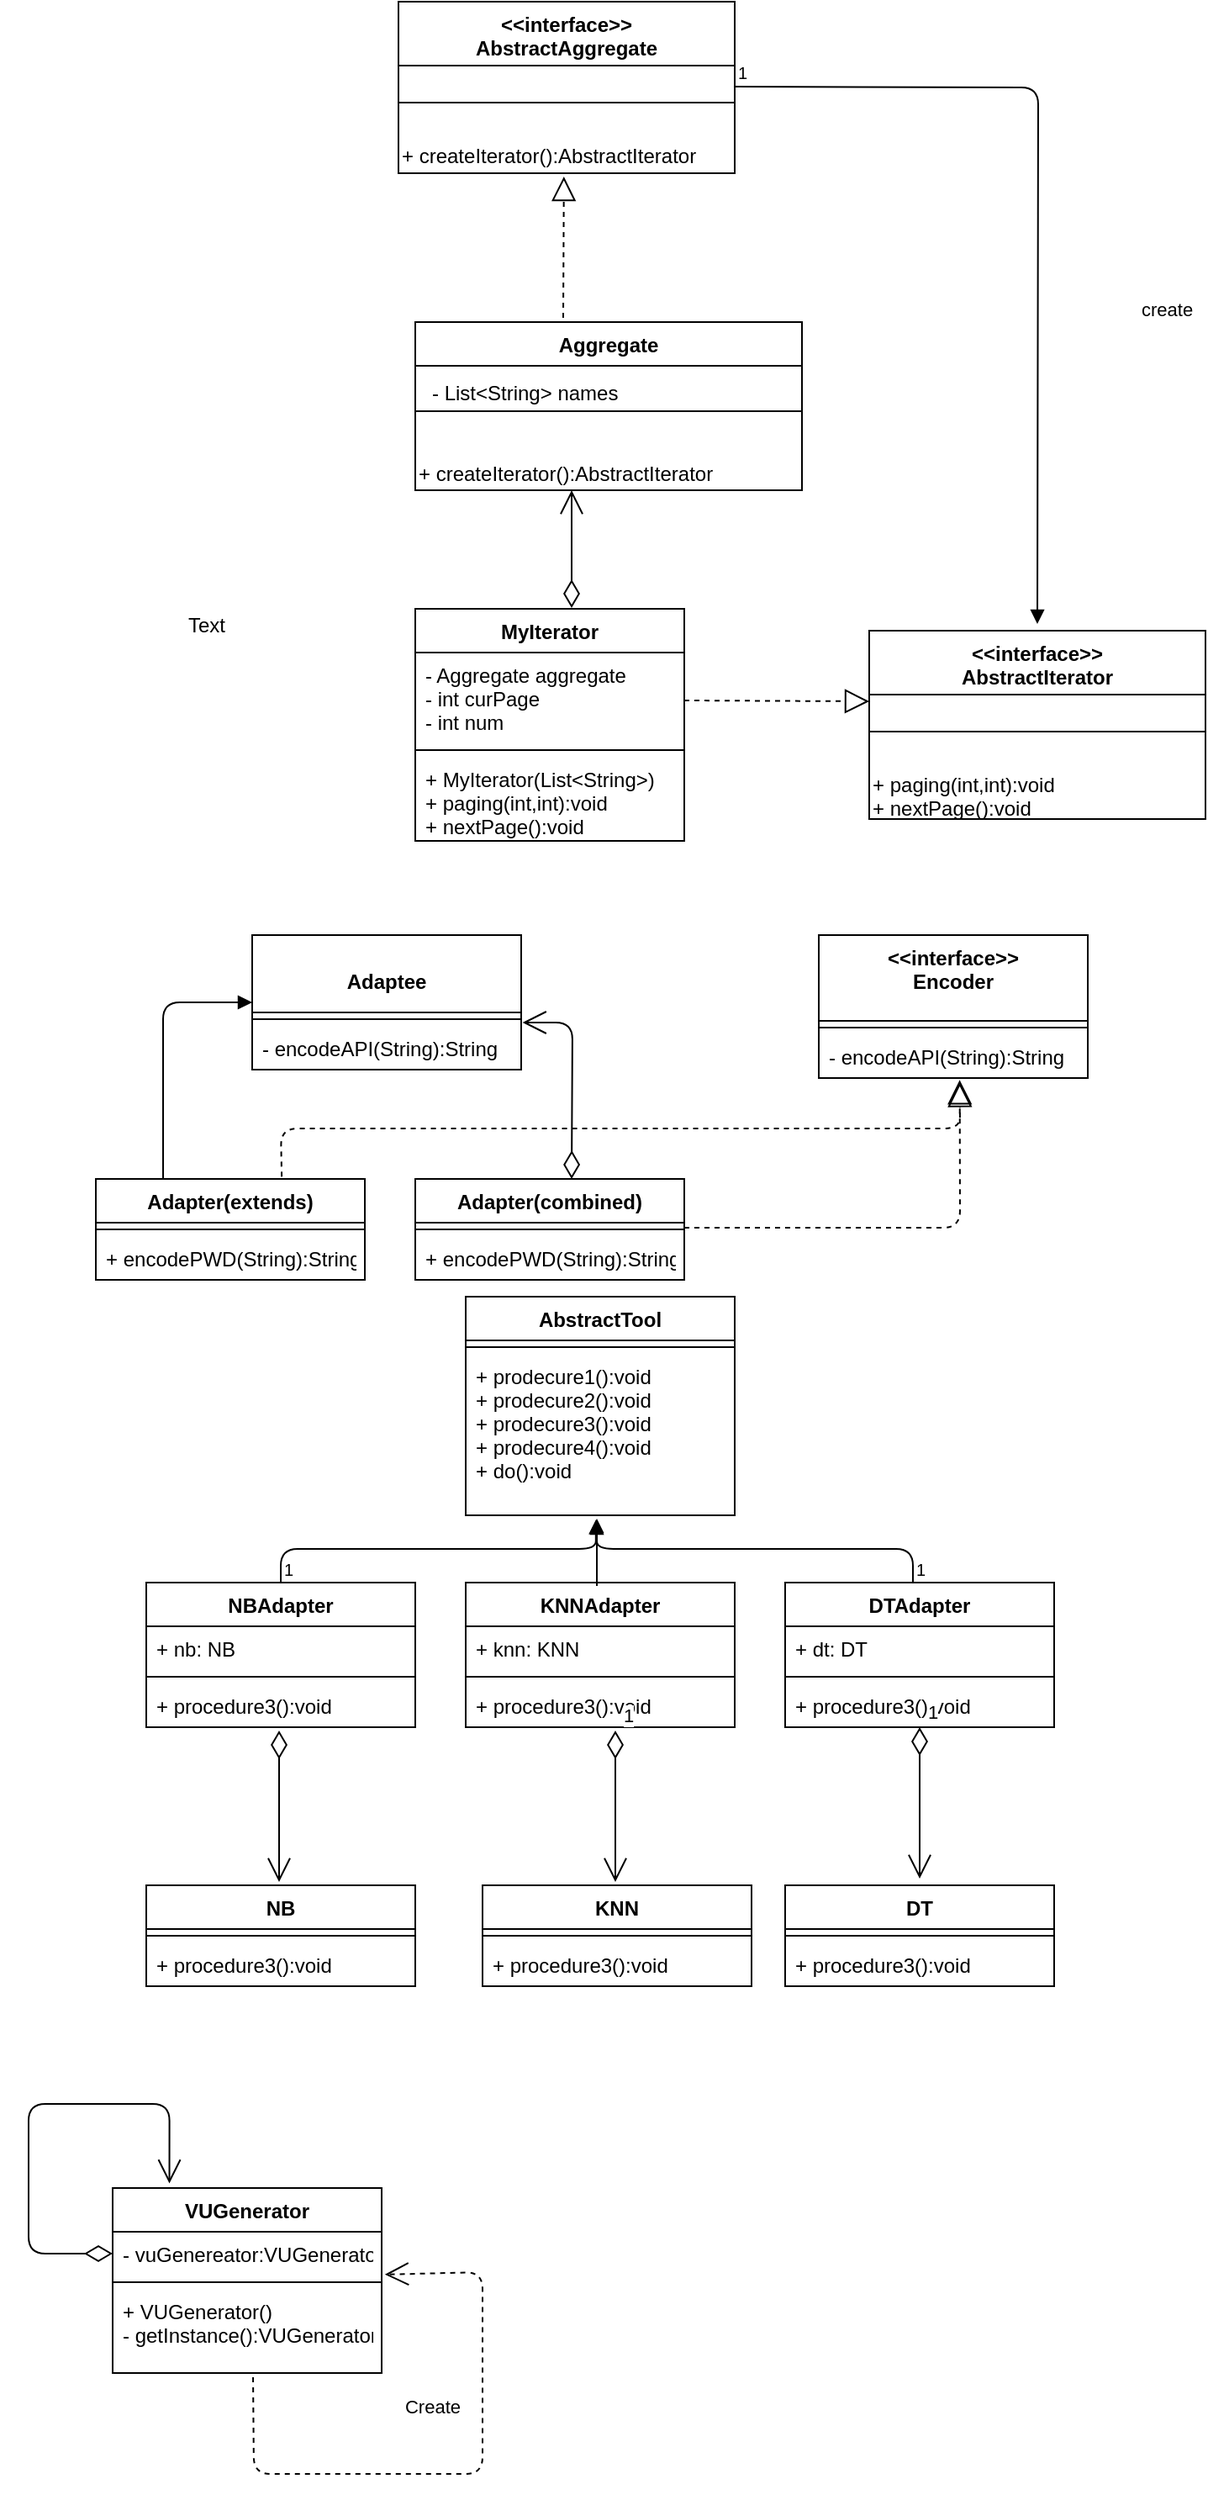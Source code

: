 <mxfile version="12.2.4" pages="1"><diagram id="cnf4Ib0zePukA9UQSy3k" name="Page-1"><mxGraphModel dx="450" dy="585" grid="1" gridSize="10" guides="1" tooltips="1" connect="1" arrows="1" fold="1" page="1" pageScale="1" pageWidth="827" pageHeight="1169" math="0" shadow="0"><root><mxCell id="0"/><mxCell id="1" parent="0"/><mxCell id="6" value="Aggregate" style="swimlane;fontStyle=1;align=center;verticalAlign=top;childLayout=stackLayout;horizontal=1;startSize=26;horizontalStack=0;resizeParent=1;resizeParentMax=0;resizeLast=0;collapsible=1;marginBottom=0;" parent="1" vertex="1"><mxGeometry x="320" y="200.5" width="230" height="100" as="geometry"/></mxCell><mxCell id="8" value="" style="line;strokeWidth=1;fillColor=none;align=left;verticalAlign=middle;spacingTop=-1;spacingLeft=3;spacingRight=3;rotatable=0;labelPosition=right;points=[];portConstraint=eastwest;" parent="6" vertex="1"><mxGeometry y="26" width="230" height="54" as="geometry"/></mxCell><mxCell id="31" value="+ createIterator():AbstractIterator" style="text;html=1;resizable=0;points=[];autosize=1;align=left;verticalAlign=top;spacingTop=-4;" parent="6" vertex="1"><mxGeometry y="80" width="230" height="20" as="geometry"/></mxCell><mxCell id="18" value="Text" style="text;html=1;resizable=0;points=[];autosize=1;align=left;verticalAlign=top;spacingTop=-4;" parent="1" vertex="1"><mxGeometry x="183" y="371" width="40" height="20" as="geometry"/></mxCell><mxCell id="20" value="" style="endArrow=block;dashed=1;endFill=0;endSize=12;html=1;" parent="1" edge="1"><mxGeometry width="160" relative="1" as="geometry"><mxPoint x="480" y="425.5" as="sourcePoint"/><mxPoint x="590" y="426" as="targetPoint"/></mxGeometry></mxCell><mxCell id="21" value="" style="endArrow=block;dashed=1;endFill=0;endSize=12;html=1;entryX=0.492;entryY=1.1;entryDx=0;entryDy=0;entryPerimeter=0;" parent="1" target="58" edge="1"><mxGeometry width="160" relative="1" as="geometry"><mxPoint x="408" y="198" as="sourcePoint"/><mxPoint x="406.181" y="96.182" as="targetPoint"/></mxGeometry></mxCell><mxCell id="25" value="- List&amp;lt;String&amp;gt; names" style="text;html=1;resizable=0;points=[];autosize=1;align=left;verticalAlign=top;spacingTop=-4;" parent="1" vertex="1"><mxGeometry x="328" y="233" width="130" height="20" as="geometry"/></mxCell><mxCell id="34" value="MyIterator" style="swimlane;fontStyle=1;align=center;verticalAlign=top;childLayout=stackLayout;horizontal=1;startSize=26;horizontalStack=0;resizeParent=1;resizeParentMax=0;resizeLast=0;collapsible=1;marginBottom=0;" parent="1" vertex="1"><mxGeometry x="320" y="371" width="160" height="138" as="geometry"/></mxCell><mxCell id="35" value="- Aggregate aggregate&#10;- int curPage&#10;- int num" style="text;strokeColor=none;fillColor=none;align=left;verticalAlign=top;spacingLeft=4;spacingRight=4;overflow=hidden;rotatable=0;points=[[0,0.5],[1,0.5]];portConstraint=eastwest;" parent="34" vertex="1"><mxGeometry y="26" width="160" height="54" as="geometry"/></mxCell><mxCell id="36" value="" style="line;strokeWidth=1;fillColor=none;align=left;verticalAlign=middle;spacingTop=-1;spacingLeft=3;spacingRight=3;rotatable=0;labelPosition=right;points=[];portConstraint=eastwest;" parent="34" vertex="1"><mxGeometry y="80" width="160" height="8" as="geometry"/></mxCell><mxCell id="37" value="+ MyIterator(List&lt;String&gt;)&#10;+ paging(int,int):void&#10;+ nextPage():void" style="text;strokeColor=none;fillColor=none;align=left;verticalAlign=top;spacingLeft=4;spacingRight=4;overflow=hidden;rotatable=0;points=[[0,0.5],[1,0.5]];portConstraint=eastwest;" parent="34" vertex="1"><mxGeometry y="88" width="160" height="50" as="geometry"/></mxCell><mxCell id="43" value="" style="endArrow=open;html=1;endSize=12;startArrow=diamondThin;startSize=14;startFill=0;edgeStyle=orthogonalEdgeStyle;align=left;verticalAlign=bottom;" parent="1" edge="1"><mxGeometry x="-0.414" y="-57" relative="1" as="geometry"><mxPoint x="413" y="370.5" as="sourcePoint"/><mxPoint x="413" y="300.5" as="targetPoint"/><mxPoint as="offset"/></mxGeometry></mxCell><mxCell id="44" value="&#10;Adaptee&#10;" style="swimlane;fontStyle=1;align=center;verticalAlign=top;childLayout=stackLayout;horizontal=1;startSize=46;horizontalStack=0;resizeParent=1;resizeParentMax=0;resizeLast=0;collapsible=1;marginBottom=0;" parent="1" vertex="1"><mxGeometry x="223" y="565" width="160" height="80" as="geometry"/></mxCell><mxCell id="46" value="" style="line;strokeWidth=1;fillColor=none;align=left;verticalAlign=middle;spacingTop=-1;spacingLeft=3;spacingRight=3;rotatable=0;labelPosition=right;points=[];portConstraint=eastwest;" parent="44" vertex="1"><mxGeometry y="46" width="160" height="8" as="geometry"/></mxCell><mxCell id="47" value="- encodeAPI(String):String" style="text;strokeColor=none;fillColor=none;align=left;verticalAlign=top;spacingLeft=4;spacingRight=4;overflow=hidden;rotatable=0;points=[[0,0.5],[1,0.5]];portConstraint=eastwest;" parent="44" vertex="1"><mxGeometry y="54" width="160" height="26" as="geometry"/></mxCell><mxCell id="49" value="&lt;&lt;interface&gt;&gt;&#10;Encoder" style="swimlane;fontStyle=1;align=center;verticalAlign=top;childLayout=stackLayout;horizontal=1;startSize=51;horizontalStack=0;resizeParent=1;resizeParentMax=0;resizeLast=0;collapsible=1;marginBottom=0;" parent="1" vertex="1"><mxGeometry x="560" y="565" width="160" height="85" as="geometry"/></mxCell><mxCell id="50" value="" style="line;strokeWidth=1;fillColor=none;align=left;verticalAlign=middle;spacingTop=-1;spacingLeft=3;spacingRight=3;rotatable=0;labelPosition=right;points=[];portConstraint=eastwest;" parent="49" vertex="1"><mxGeometry y="51" width="160" height="8" as="geometry"/></mxCell><mxCell id="51" value="- encodeAPI(String):String" style="text;strokeColor=none;fillColor=none;align=left;verticalAlign=top;spacingLeft=4;spacingRight=4;overflow=hidden;rotatable=0;points=[[0,0.5],[1,0.5]];portConstraint=eastwest;" parent="49" vertex="1"><mxGeometry y="59" width="160" height="26" as="geometry"/></mxCell><mxCell id="52" value="&lt;&lt;interface&gt;&gt;&#10;AbstractAggregate" style="swimlane;fontStyle=1;align=center;verticalAlign=top;childLayout=stackLayout;horizontal=1;startSize=38;horizontalStack=0;resizeParent=1;resizeParentMax=0;resizeLast=0;collapsible=1;marginBottom=0;" parent="1" vertex="1"><mxGeometry x="310" y="10" width="200" height="102" as="geometry"><mxRectangle x="200" y="80" width="120" height="26" as="alternateBounds"/></mxGeometry></mxCell><mxCell id="53" value="" style="line;strokeWidth=1;fillColor=none;align=left;verticalAlign=middle;spacingTop=-1;spacingLeft=3;spacingRight=3;rotatable=0;labelPosition=right;points=[];portConstraint=eastwest;" parent="52" vertex="1"><mxGeometry y="38" width="200" height="44" as="geometry"/></mxCell><mxCell id="58" value="+ createIterator():AbstractIterator" style="text;html=1;resizable=0;points=[];autosize=1;align=left;verticalAlign=top;spacingTop=-4;" parent="52" vertex="1"><mxGeometry y="82" width="200" height="20" as="geometry"/></mxCell><mxCell id="59" value="&lt;&lt;interface&gt;&gt;&#10;AbstractIterator" style="swimlane;fontStyle=1;align=center;verticalAlign=top;childLayout=stackLayout;horizontal=1;startSize=38;horizontalStack=0;resizeParent=1;resizeParentMax=0;resizeLast=0;collapsible=1;marginBottom=0;" parent="1" vertex="1"><mxGeometry x="590" y="384" width="200" height="112" as="geometry"><mxRectangle x="200" y="80" width="120" height="26" as="alternateBounds"/></mxGeometry></mxCell><mxCell id="60" value="" style="line;strokeWidth=1;fillColor=none;align=left;verticalAlign=middle;spacingTop=-1;spacingLeft=3;spacingRight=3;rotatable=0;labelPosition=right;points=[];portConstraint=eastwest;" parent="59" vertex="1"><mxGeometry y="38" width="200" height="44" as="geometry"/></mxCell><mxCell id="61" value="+ paging(int,int):void&lt;br style=&quot;padding: 0px ; margin: 0px&quot;&gt;+ nextPage():void" style="text;html=1;resizable=0;points=[];autosize=1;align=left;verticalAlign=top;spacingTop=-4;" parent="59" vertex="1"><mxGeometry y="82" width="200" height="30" as="geometry"/></mxCell><mxCell id="68" value="create" style="endArrow=block;endFill=1;html=1;edgeStyle=orthogonalEdgeStyle;align=left;verticalAlign=top;" parent="1" edge="1"><mxGeometry x="-0.28" y="-60" relative="1" as="geometry"><mxPoint x="510" y="60.5" as="sourcePoint"/><mxPoint x="690" y="380" as="targetPoint"/><mxPoint x="60" y="59" as="offset"/></mxGeometry></mxCell><mxCell id="69" value="1" style="resizable=0;html=1;align=left;verticalAlign=bottom;labelBackgroundColor=#ffffff;fontSize=10;" parent="68" connectable="0" vertex="1"><mxGeometry x="-1" relative="1" as="geometry"/></mxCell><mxCell id="70" value="Adapter(extends)" style="swimlane;fontStyle=1;align=center;verticalAlign=top;childLayout=stackLayout;horizontal=1;startSize=26;horizontalStack=0;resizeParent=1;resizeParentMax=0;resizeLast=0;collapsible=1;marginBottom=0;" parent="1" vertex="1"><mxGeometry x="130" y="710" width="160" height="60" as="geometry"/></mxCell><mxCell id="72" value="" style="line;strokeWidth=1;fillColor=none;align=left;verticalAlign=middle;spacingTop=-1;spacingLeft=3;spacingRight=3;rotatable=0;labelPosition=right;points=[];portConstraint=eastwest;" parent="70" vertex="1"><mxGeometry y="26" width="160" height="8" as="geometry"/></mxCell><mxCell id="73" value="+ encodePWD(String):String" style="text;strokeColor=none;fillColor=none;align=left;verticalAlign=top;spacingLeft=4;spacingRight=4;overflow=hidden;rotatable=0;points=[[0,0.5],[1,0.5]];portConstraint=eastwest;" parent="70" vertex="1"><mxGeometry y="34" width="160" height="26" as="geometry"/></mxCell><mxCell id="74" value="Adapter(combined)" style="swimlane;fontStyle=1;align=center;verticalAlign=top;childLayout=stackLayout;horizontal=1;startSize=26;horizontalStack=0;resizeParent=1;resizeParentMax=0;resizeLast=0;collapsible=1;marginBottom=0;" parent="1" vertex="1"><mxGeometry x="320" y="710" width="160" height="60" as="geometry"/></mxCell><mxCell id="75" value="" style="line;strokeWidth=1;fillColor=none;align=left;verticalAlign=middle;spacingTop=-1;spacingLeft=3;spacingRight=3;rotatable=0;labelPosition=right;points=[];portConstraint=eastwest;" parent="74" vertex="1"><mxGeometry y="26" width="160" height="8" as="geometry"/></mxCell><mxCell id="76" value="+ encodePWD(String):String" style="text;strokeColor=none;fillColor=none;align=left;verticalAlign=top;spacingLeft=4;spacingRight=4;overflow=hidden;rotatable=0;points=[[0,0.5],[1,0.5]];portConstraint=eastwest;" parent="74" vertex="1"><mxGeometry y="34" width="160" height="26" as="geometry"/></mxCell><mxCell id="77" value="" style="endArrow=block;endFill=1;html=1;edgeStyle=orthogonalEdgeStyle;align=left;verticalAlign=top;entryX=0;entryY=0.5;entryDx=0;entryDy=0;exitX=0.25;exitY=0;exitDx=0;exitDy=0;" parent="1" source="70" target="44" edge="1"><mxGeometry x="-1" relative="1" as="geometry"><mxPoint x="302" y="652.5" as="sourcePoint"/><mxPoint x="302" y="702.5" as="targetPoint"/></mxGeometry></mxCell><mxCell id="78" value="" style="resizable=0;html=1;align=left;verticalAlign=bottom;labelBackgroundColor=#ffffff;fontSize=10;" parent="77" connectable="0" vertex="1"><mxGeometry x="-1" relative="1" as="geometry"/></mxCell><mxCell id="79" value="" style="endArrow=block;dashed=1;endFill=0;endSize=12;html=1;entryX=0.524;entryY=1.045;entryDx=0;entryDy=0;entryPerimeter=0;" parent="1" target="51" edge="1"><mxGeometry width="160" relative="1" as="geometry"><mxPoint x="480" y="739" as="sourcePoint"/><mxPoint x="640" y="739" as="targetPoint"/><Array as="points"><mxPoint x="644" y="739"/></Array></mxGeometry></mxCell><mxCell id="80" value="" style="endArrow=block;dashed=1;endFill=0;endSize=12;html=1;entryX=0.524;entryY=1.045;entryDx=0;entryDy=0;entryPerimeter=0;exitX=0.691;exitY=-0.022;exitDx=0;exitDy=0;exitPerimeter=0;" parent="1" source="70" edge="1"><mxGeometry width="160" relative="1" as="geometry"><mxPoint x="240" y="680" as="sourcePoint"/><mxPoint x="643.84" y="652.67" as="targetPoint"/><Array as="points"><mxPoint x="240" y="680"/><mxPoint x="644" y="680"/></Array></mxGeometry></mxCell><mxCell id="81" value="&lt;br&gt;" style="endArrow=open;html=1;endSize=12;startArrow=diamondThin;startSize=14;startFill=0;edgeStyle=orthogonalEdgeStyle;align=left;verticalAlign=bottom;entryX=1.005;entryY=-0.077;entryDx=0;entryDy=0;entryPerimeter=0;" parent="1" target="47" edge="1"><mxGeometry x="-1" y="3" relative="1" as="geometry"><mxPoint x="413" y="710" as="sourcePoint"/><mxPoint x="413" y="630" as="targetPoint"/></mxGeometry></mxCell><mxCell id="82" value="AbstractTool" style="swimlane;fontStyle=1;align=center;verticalAlign=top;childLayout=stackLayout;horizontal=1;startSize=26;horizontalStack=0;resizeParent=1;resizeParentMax=0;resizeLast=0;collapsible=1;marginBottom=0;" parent="1" vertex="1"><mxGeometry x="350" y="780" width="160" height="130" as="geometry"/></mxCell><mxCell id="84" value="" style="line;strokeWidth=1;fillColor=none;align=left;verticalAlign=middle;spacingTop=-1;spacingLeft=3;spacingRight=3;rotatable=0;labelPosition=right;points=[];portConstraint=eastwest;" parent="82" vertex="1"><mxGeometry y="26" width="160" height="8" as="geometry"/></mxCell><mxCell id="85" value="+ prodecure1():void&#10;+ prodecure2():void&#10;+ prodecure3():void&#10;+ prodecure4():void&#10;+ do():void" style="text;strokeColor=none;fillColor=none;align=left;verticalAlign=top;spacingLeft=4;spacingRight=4;overflow=hidden;rotatable=0;points=[[0,0.5],[1,0.5]];portConstraint=eastwest;" parent="82" vertex="1"><mxGeometry y="34" width="160" height="96" as="geometry"/></mxCell><mxCell id="86" value="NBAdapter" style="swimlane;fontStyle=1;align=center;verticalAlign=top;childLayout=stackLayout;horizontal=1;startSize=26;horizontalStack=0;resizeParent=1;resizeParentMax=0;resizeLast=0;collapsible=1;marginBottom=0;" parent="1" vertex="1"><mxGeometry x="160" y="950" width="160" height="86" as="geometry"/></mxCell><mxCell id="87" value="+ nb: NB" style="text;strokeColor=none;fillColor=none;align=left;verticalAlign=top;spacingLeft=4;spacingRight=4;overflow=hidden;rotatable=0;points=[[0,0.5],[1,0.5]];portConstraint=eastwest;" parent="86" vertex="1"><mxGeometry y="26" width="160" height="26" as="geometry"/></mxCell><mxCell id="88" value="" style="line;strokeWidth=1;fillColor=none;align=left;verticalAlign=middle;spacingTop=-1;spacingLeft=3;spacingRight=3;rotatable=0;labelPosition=right;points=[];portConstraint=eastwest;" parent="86" vertex="1"><mxGeometry y="52" width="160" height="8" as="geometry"/></mxCell><mxCell id="89" value="+ procedure3():void" style="text;strokeColor=none;fillColor=none;align=left;verticalAlign=top;spacingLeft=4;spacingRight=4;overflow=hidden;rotatable=0;points=[[0,0.5],[1,0.5]];portConstraint=eastwest;" parent="86" vertex="1"><mxGeometry y="60" width="160" height="26" as="geometry"/></mxCell><mxCell id="98" value="KNNAdapter" style="swimlane;fontStyle=1;align=center;verticalAlign=top;childLayout=stackLayout;horizontal=1;startSize=26;horizontalStack=0;resizeParent=1;resizeParentMax=0;resizeLast=0;collapsible=1;marginBottom=0;" parent="1" vertex="1"><mxGeometry x="350" y="950" width="160" height="86" as="geometry"/></mxCell><mxCell id="99" value="+ knn: KNN" style="text;strokeColor=none;fillColor=none;align=left;verticalAlign=top;spacingLeft=4;spacingRight=4;overflow=hidden;rotatable=0;points=[[0,0.5],[1,0.5]];portConstraint=eastwest;" parent="98" vertex="1"><mxGeometry y="26" width="160" height="26" as="geometry"/></mxCell><mxCell id="100" value="" style="line;strokeWidth=1;fillColor=none;align=left;verticalAlign=middle;spacingTop=-1;spacingLeft=3;spacingRight=3;rotatable=0;labelPosition=right;points=[];portConstraint=eastwest;" parent="98" vertex="1"><mxGeometry y="52" width="160" height="8" as="geometry"/></mxCell><mxCell id="101" value="+ procedure3():void" style="text;strokeColor=none;fillColor=none;align=left;verticalAlign=top;spacingLeft=4;spacingRight=4;overflow=hidden;rotatable=0;points=[[0,0.5],[1,0.5]];portConstraint=eastwest;" parent="98" vertex="1"><mxGeometry y="60" width="160" height="26" as="geometry"/></mxCell><mxCell id="102" value="DTAdapter" style="swimlane;fontStyle=1;align=center;verticalAlign=top;childLayout=stackLayout;horizontal=1;startSize=26;horizontalStack=0;resizeParent=1;resizeParentMax=0;resizeLast=0;collapsible=1;marginBottom=0;" parent="1" vertex="1"><mxGeometry x="540" y="950" width="160" height="86" as="geometry"/></mxCell><mxCell id="103" value="+ dt: DT" style="text;strokeColor=none;fillColor=none;align=left;verticalAlign=top;spacingLeft=4;spacingRight=4;overflow=hidden;rotatable=0;points=[[0,0.5],[1,0.5]];portConstraint=eastwest;" parent="102" vertex="1"><mxGeometry y="26" width="160" height="26" as="geometry"/></mxCell><mxCell id="104" value="" style="line;strokeWidth=1;fillColor=none;align=left;verticalAlign=middle;spacingTop=-1;spacingLeft=3;spacingRight=3;rotatable=0;labelPosition=right;points=[];portConstraint=eastwest;" parent="102" vertex="1"><mxGeometry y="52" width="160" height="8" as="geometry"/></mxCell><mxCell id="105" value="+ procedure3():void" style="text;strokeColor=none;fillColor=none;align=left;verticalAlign=top;spacingLeft=4;spacingRight=4;overflow=hidden;rotatable=0;points=[[0,0.5],[1,0.5]];portConstraint=eastwest;" parent="102" vertex="1"><mxGeometry y="60" width="160" height="26" as="geometry"/></mxCell><mxCell id="106" value="" style="endArrow=block;endFill=1;html=1;edgeStyle=orthogonalEdgeStyle;align=left;verticalAlign=top;exitX=0.5;exitY=0;exitDx=0;exitDy=0;entryX=0.484;entryY=1.028;entryDx=0;entryDy=0;entryPerimeter=0;" parent="1" source="86" target="85" edge="1"><mxGeometry x="-1" relative="1" as="geometry"><mxPoint x="183" y="880" as="sourcePoint"/><mxPoint x="343" y="880" as="targetPoint"/><Array as="points"><mxPoint x="240" y="930"/><mxPoint x="427" y="930"/></Array></mxGeometry></mxCell><mxCell id="107" value="1" style="resizable=0;html=1;align=left;verticalAlign=bottom;labelBackgroundColor=#ffffff;fontSize=10;" parent="106" connectable="0" vertex="1"><mxGeometry x="-1" relative="1" as="geometry"/></mxCell><mxCell id="110" value="" style="endArrow=block;endFill=1;html=1;edgeStyle=orthogonalEdgeStyle;align=left;verticalAlign=top;exitX=0.5;exitY=0;exitDx=0;exitDy=0;entryX=0.513;entryY=1.028;entryDx=0;entryDy=0;entryPerimeter=0;" parent="1" edge="1"><mxGeometry x="-1" relative="1" as="geometry"><mxPoint x="616" y="950" as="sourcePoint"/><mxPoint x="428" y="913" as="targetPoint"/><Array as="points"><mxPoint x="616" y="930"/><mxPoint x="428" y="930"/></Array></mxGeometry></mxCell><mxCell id="111" value="1" style="resizable=0;html=1;align=left;verticalAlign=bottom;labelBackgroundColor=#ffffff;fontSize=10;" parent="110" connectable="0" vertex="1"><mxGeometry x="-1" relative="1" as="geometry"/></mxCell><mxCell id="112" value="" style="endArrow=block;endFill=1;html=1;edgeStyle=orthogonalEdgeStyle;align=left;verticalAlign=top;" parent="1" edge="1"><mxGeometry x="-1" relative="1" as="geometry"><mxPoint x="428" y="952" as="sourcePoint"/><mxPoint x="428" y="912" as="targetPoint"/></mxGeometry></mxCell><mxCell id="114" value="NB" style="swimlane;fontStyle=1;align=center;verticalAlign=top;childLayout=stackLayout;horizontal=1;startSize=26;horizontalStack=0;resizeParent=1;resizeParentMax=0;resizeLast=0;collapsible=1;marginBottom=0;" parent="1" vertex="1"><mxGeometry x="160" y="1130" width="160" height="60" as="geometry"/></mxCell><mxCell id="116" value="" style="line;strokeWidth=1;fillColor=none;align=left;verticalAlign=middle;spacingTop=-1;spacingLeft=3;spacingRight=3;rotatable=0;labelPosition=right;points=[];portConstraint=eastwest;" parent="114" vertex="1"><mxGeometry y="26" width="160" height="8" as="geometry"/></mxCell><mxCell id="117" value="+ procedure3():void" style="text;strokeColor=none;fillColor=none;align=left;verticalAlign=top;spacingLeft=4;spacingRight=4;overflow=hidden;rotatable=0;points=[[0,0.5],[1,0.5]];portConstraint=eastwest;" parent="114" vertex="1"><mxGeometry y="34" width="160" height="26" as="geometry"/></mxCell><mxCell id="118" value="KNN" style="swimlane;fontStyle=1;align=center;verticalAlign=top;childLayout=stackLayout;horizontal=1;startSize=26;horizontalStack=0;resizeParent=1;resizeParentMax=0;resizeLast=0;collapsible=1;marginBottom=0;" parent="1" vertex="1"><mxGeometry x="360" y="1130" width="160" height="60" as="geometry"/></mxCell><mxCell id="119" value="" style="line;strokeWidth=1;fillColor=none;align=left;verticalAlign=middle;spacingTop=-1;spacingLeft=3;spacingRight=3;rotatable=0;labelPosition=right;points=[];portConstraint=eastwest;" parent="118" vertex="1"><mxGeometry y="26" width="160" height="8" as="geometry"/></mxCell><mxCell id="120" value="+ procedure3():void" style="text;strokeColor=none;fillColor=none;align=left;verticalAlign=top;spacingLeft=4;spacingRight=4;overflow=hidden;rotatable=0;points=[[0,0.5],[1,0.5]];portConstraint=eastwest;" parent="118" vertex="1"><mxGeometry y="34" width="160" height="26" as="geometry"/></mxCell><mxCell id="121" value="DT" style="swimlane;fontStyle=1;align=center;verticalAlign=top;childLayout=stackLayout;horizontal=1;startSize=26;horizontalStack=0;resizeParent=1;resizeParentMax=0;resizeLast=0;collapsible=1;marginBottom=0;" parent="1" vertex="1"><mxGeometry x="540" y="1130" width="160" height="60" as="geometry"/></mxCell><mxCell id="122" value="" style="line;strokeWidth=1;fillColor=none;align=left;verticalAlign=middle;spacingTop=-1;spacingLeft=3;spacingRight=3;rotatable=0;labelPosition=right;points=[];portConstraint=eastwest;" parent="121" vertex="1"><mxGeometry y="26" width="160" height="8" as="geometry"/></mxCell><mxCell id="123" value="+ procedure3():void" style="text;strokeColor=none;fillColor=none;align=left;verticalAlign=top;spacingLeft=4;spacingRight=4;overflow=hidden;rotatable=0;points=[[0,0.5],[1,0.5]];portConstraint=eastwest;" parent="121" vertex="1"><mxGeometry y="34" width="160" height="26" as="geometry"/></mxCell><mxCell id="127" value="&lt;br&gt;" style="endArrow=open;html=1;endSize=12;startArrow=diamondThin;startSize=14;startFill=0;edgeStyle=orthogonalEdgeStyle;align=left;verticalAlign=bottom;" parent="1" edge="1"><mxGeometry x="-1" y="3" relative="1" as="geometry"><mxPoint x="239" y="1038" as="sourcePoint"/><mxPoint x="239" y="1128" as="targetPoint"/></mxGeometry></mxCell><mxCell id="128" value="1" style="endArrow=open;html=1;endSize=12;startArrow=diamondThin;startSize=14;startFill=0;edgeStyle=orthogonalEdgeStyle;align=left;verticalAlign=bottom;" parent="1" edge="1"><mxGeometry x="-1" y="3" relative="1" as="geometry"><mxPoint x="439" y="1038" as="sourcePoint"/><mxPoint x="439" y="1128" as="targetPoint"/></mxGeometry></mxCell><mxCell id="129" value="1" style="endArrow=open;html=1;endSize=12;startArrow=diamondThin;startSize=14;startFill=0;edgeStyle=orthogonalEdgeStyle;align=left;verticalAlign=bottom;" parent="1" edge="1"><mxGeometry x="-1" y="3" relative="1" as="geometry"><mxPoint x="620" y="1036" as="sourcePoint"/><mxPoint x="620" y="1126" as="targetPoint"/></mxGeometry></mxCell><mxCell id="130" value="VUGenerator" style="swimlane;fontStyle=1;align=center;verticalAlign=top;childLayout=stackLayout;horizontal=1;startSize=26;horizontalStack=0;resizeParent=1;resizeParentMax=0;resizeLast=0;collapsible=1;marginBottom=0;" parent="1" vertex="1"><mxGeometry x="140" y="1310" width="160" height="110" as="geometry"/></mxCell><mxCell id="131" value="- vuGenereator:VUGenerator" style="text;strokeColor=none;fillColor=none;align=left;verticalAlign=top;spacingLeft=4;spacingRight=4;overflow=hidden;rotatable=0;points=[[0,0.5],[1,0.5]];portConstraint=eastwest;" parent="130" vertex="1"><mxGeometry y="26" width="160" height="26" as="geometry"/></mxCell><mxCell id="132" value="" style="line;strokeWidth=1;fillColor=none;align=left;verticalAlign=middle;spacingTop=-1;spacingLeft=3;spacingRight=3;rotatable=0;labelPosition=right;points=[];portConstraint=eastwest;" parent="130" vertex="1"><mxGeometry y="52" width="160" height="8" as="geometry"/></mxCell><mxCell id="133" value="+ VUGenerator()&#10;- getInstance():VUGenerator" style="text;strokeColor=none;fillColor=none;align=left;verticalAlign=top;spacingLeft=4;spacingRight=4;overflow=hidden;rotatable=0;points=[[0,0.5],[1,0.5]];portConstraint=eastwest;" parent="130" vertex="1"><mxGeometry y="60" width="160" height="50" as="geometry"/></mxCell><mxCell id="135" value="&lt;br&gt;" style="endArrow=open;html=1;endSize=12;startArrow=diamondThin;startSize=14;startFill=0;edgeStyle=orthogonalEdgeStyle;align=left;verticalAlign=bottom;exitX=0;exitY=0.5;exitDx=0;exitDy=0;entryX=0.211;entryY=-0.025;entryDx=0;entryDy=0;entryPerimeter=0;" parent="130" source="131" target="130" edge="1"><mxGeometry x="-1" y="-45" relative="1" as="geometry"><mxPoint x="-30" y="55" as="sourcePoint"/><mxPoint x="-30" y="-45" as="targetPoint"/><Array as="points"><mxPoint x="-50" y="39"/><mxPoint x="-50" y="-50"/><mxPoint x="34" y="-50"/></Array><mxPoint x="-45" y="45" as="offset"/></mxGeometry></mxCell><mxCell id="136" value="Create" style="endArrow=open;endSize=12;dashed=1;html=1;exitX=0.522;exitY=1.051;exitDx=0;exitDy=0;exitPerimeter=0;entryX=1.012;entryY=0.978;entryDx=0;entryDy=0;entryPerimeter=0;" parent="130" source="133" target="131" edge="1"><mxGeometry x="-0.12" y="40" width="160" relative="1" as="geometry"><mxPoint x="70" y="170" as="sourcePoint"/><mxPoint x="180" y="40" as="targetPoint"/><Array as="points"><mxPoint x="84" y="170"/><mxPoint x="220" y="170"/><mxPoint x="220" y="50"/></Array><mxPoint as="offset"/></mxGeometry></mxCell></root></mxGraphModel></diagram></mxfile>